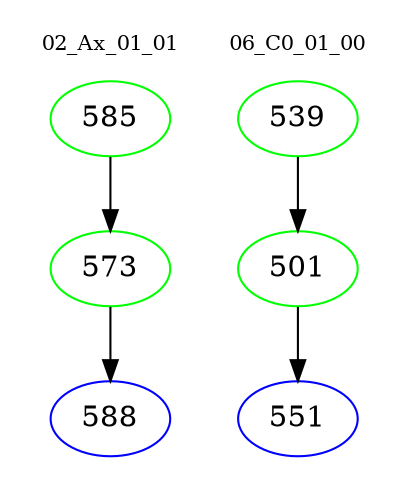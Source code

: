 digraph{
subgraph cluster_0 {
color = white
label = "02_Ax_01_01";
fontsize=10;
T0_585 [label="585", color="green"]
T0_585 -> T0_573 [color="black"]
T0_573 [label="573", color="green"]
T0_573 -> T0_588 [color="black"]
T0_588 [label="588", color="blue"]
}
subgraph cluster_1 {
color = white
label = "06_C0_01_00";
fontsize=10;
T1_539 [label="539", color="green"]
T1_539 -> T1_501 [color="black"]
T1_501 [label="501", color="green"]
T1_501 -> T1_551 [color="black"]
T1_551 [label="551", color="blue"]
}
}
